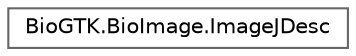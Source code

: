 digraph "Graphical Class Hierarchy"
{
 // LATEX_PDF_SIZE
  bgcolor="transparent";
  edge [fontname=Helvetica,fontsize=10,labelfontname=Helvetica,labelfontsize=10];
  node [fontname=Helvetica,fontsize=10,shape=box,height=0.2,width=0.4];
  rankdir="LR";
  Node0 [id="Node000000",label="BioGTK.BioImage.ImageJDesc",height=0.2,width=0.4,color="grey40", fillcolor="white", style="filled",URL="$class_bio_g_t_k_1_1_bio_image_1_1_image_j_desc.html",tooltip=" "];
}
